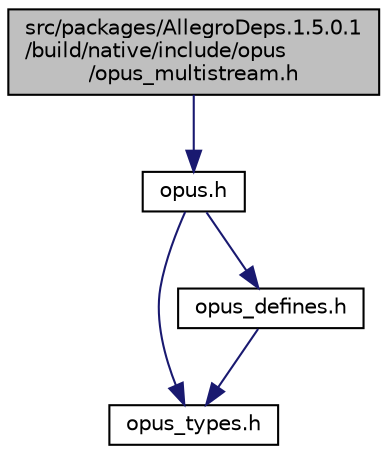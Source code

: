 digraph "src/packages/AllegroDeps.1.5.0.1/build/native/include/opus/opus_multistream.h"
{
  edge [fontname="Helvetica",fontsize="10",labelfontname="Helvetica",labelfontsize="10"];
  node [fontname="Helvetica",fontsize="10",shape=record];
  Node0 [label="src/packages/AllegroDeps.1.5.0.1\l/build/native/include/opus\l/opus_multistream.h",height=0.2,width=0.4,color="black", fillcolor="grey75", style="filled", fontcolor="black"];
  Node0 -> Node1 [color="midnightblue",fontsize="10",style="solid",fontname="Helvetica"];
  Node1 [label="opus.h",height=0.2,width=0.4,color="black", fillcolor="white", style="filled",URL="$opus_8h.html",tooltip="Opus reference implementation API. "];
  Node1 -> Node2 [color="midnightblue",fontsize="10",style="solid",fontname="Helvetica"];
  Node2 [label="opus_types.h",height=0.2,width=0.4,color="black", fillcolor="white", style="filled",URL="$opus__types_8h.html",tooltip="Opus reference implementation types. "];
  Node1 -> Node3 [color="midnightblue",fontsize="10",style="solid",fontname="Helvetica"];
  Node3 [label="opus_defines.h",height=0.2,width=0.4,color="black", fillcolor="white", style="filled",URL="$opus__defines_8h.html",tooltip="Opus reference implementation constants. "];
  Node3 -> Node2 [color="midnightblue",fontsize="10",style="solid",fontname="Helvetica"];
}
